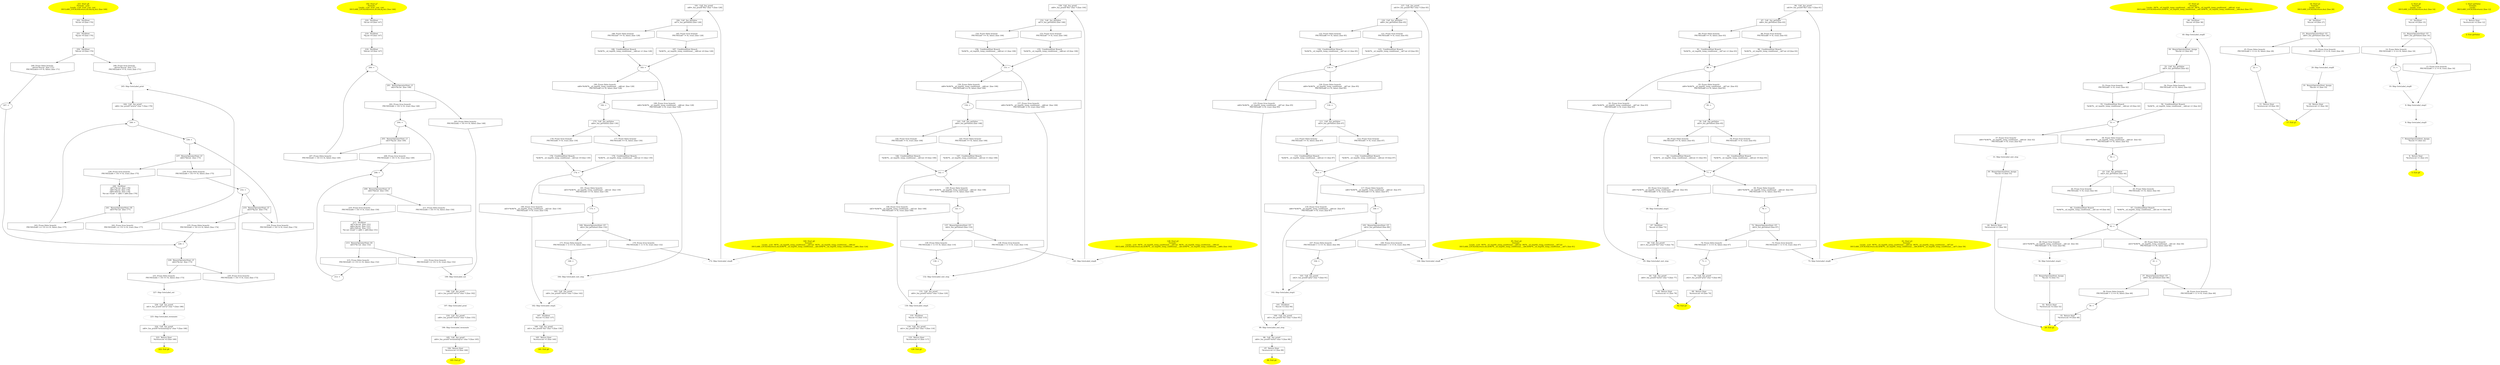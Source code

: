 /* @generated */
digraph iCFG {
252 [label="252:  DeclStmt \n   *&i:int =0 [line 170]\n " shape="box"]
	

	 252 -> 251 ;
251 [label="251:  DeclStmt \n   *&j:int =0 [line 170]\n " shape="box"]
	

	 251 -> 250 ;
250 [label="250:  DeclStmt \n   *&k:int =0 [line 170]\n " shape="box"]
	

	 250 -> 248 ;
	 250 -> 249 ;
249 [label="249: Prune (false branch) \n   n$10=*&q:int  [line 171]\n  PRUNE((n$10 == 0), false); [line 171]\n " shape="invhouse"]
	

	 249 -> 247 ;
248 [label="248: Prune (true branch) \n   n$10=*&q:int  [line 171]\n  PRUNE((n$10 != 0), true); [line 171]\n " shape="invhouse"]
	

	 248 -> 245 ;
247 [label="247: + \n  " ]
	

	 247 -> 228 ;
246 [label="246:  DeclStmt \n   n$7=*&i:int  [line 176]\n  n$8=*&j:int  [line 176]\n  n$9=*&k:int  [line 176]\n  *&v:int =((n$7 + n$8) + n$9) [line 176]\n " shape="box"]
	

	 246 -> 241 ;
245 [label="245: Skip GotoLabel_print \n  " color="gray"]
	

	 245 -> 244 ;
244 [label="244:  Call _fun_printf \n   n$6=_fun_printf(\"wow\\n\":char *) [line 179]\n " shape="box"]
	

	 244 -> 240 ;
243 [label="243: Prune (false branch) \n   PRUNE(((n$5 >= 15) == 0), false); [line 177]\n " shape="invhouse"]
	

	 243 -> 240 ;
242 [label="242: Prune (true branch) \n   PRUNE(((n$5 >= 15) != 0), true); [line 177]\n " shape="invhouse"]
	

	 242 -> 245 ;
241 [label="241:  BinaryOperatorStmt: GE \n   n$5=*&v:int  [line 177]\n " shape="box"]
	

	 241 -> 242 ;
	 241 -> 243 ;
240 [label="240: + \n  " ]
	

	 240 -> 236 ;
239 [label="239: Prune (false branch) \n   PRUNE(((n$4 < 10) == 0), false); [line 175]\n " shape="invhouse"]
	

	 239 -> 232 ;
238 [label="238: Prune (true branch) \n   PRUNE(((n$4 < 10) != 0), true); [line 175]\n " shape="invhouse"]
	

	 238 -> 246 ;
237 [label="237:  BinaryOperatorStmt: LT \n   n$4=*&k:int  [line 175]\n " shape="box"]
	

	 237 -> 238 ;
	 237 -> 239 ;
236 [label="236: + \n  " ]
	

	 236 -> 237 ;
235 [label="235: Prune (false branch) \n   PRUNE(((n$3 < 10) == 0), false); [line 174]\n " shape="invhouse"]
	

	 235 -> 228 ;
234 [label="234: Prune (true branch) \n   PRUNE(((n$3 < 10) != 0), true); [line 174]\n " shape="invhouse"]
	

	 234 -> 236 ;
233 [label="233:  BinaryOperatorStmt: LT \n   n$3=*&j:int  [line 174]\n " shape="box"]
	

	 233 -> 234 ;
	 233 -> 235 ;
232 [label="232: + \n  " ]
	

	 232 -> 233 ;
231 [label="231: Prune (false branch) \n   PRUNE(((n$2 < 10) == 0), false); [line 173]\n " shape="invhouse"]
	

	 231 -> 227 ;
230 [label="230: Prune (true branch) \n   PRUNE(((n$2 < 10) != 0), true); [line 173]\n " shape="invhouse"]
	

	 230 -> 232 ;
229 [label="229:  BinaryOperatorStmt: LT \n   n$2=*&i:int  [line 173]\n " shape="box"]
	

	 229 -> 230 ;
	 229 -> 231 ;
228 [label="228: + \n  " ]
	

	 228 -> 229 ;
227 [label="227: Skip GotoLabel_out \n  " color="gray"]
	

	 227 -> 226 ;
226 [label="226:  Call _fun_printf \n   n$1=_fun_printf(\"out!\\n\":char *) [line 186]\n " shape="box"]
	

	 226 -> 225 ;
225 [label="225: Skip GotoLabel_terminate \n  " color="gray"]
	

	 225 -> 224 ;
224 [label="224:  Call _fun_printf \n   n$0=_fun_printf(\"terminating!\\n\":char *) [line 188]\n " shape="box"]
	

	 224 -> 223 ;
223 [label="223:  Return Stmt \n   *&return:int =2 [line 189]\n " shape="box"]
	

	 223 -> 222 ;
222 [label="222: Exit g8 \n  " color=yellow style=filled]
	

221 [label="221: Start g8\nFormals:  q:int \nLocals:  v:int  k:int  j:int  i:int  \n   DECLARE_LOCALS(&return,&v,&k,&j,&i); [line 169]\n " color=yellow style=filled]
	

	 221 -> 252 ;
220 [label="220:  DeclStmt \n   *&i:int =0 [line 147]\n " shape="box"]
	

	 220 -> 219 ;
219 [label="219:  DeclStmt \n   *&j:int =0 [line 147]\n " shape="box"]
	

	 219 -> 218 ;
218 [label="218:  DeclStmt \n   *&k:int =0 [line 147]\n " shape="box"]
	

	 218 -> 200 ;
217 [label="217:  DeclStmt \n   n$7=*&i:int  [line 151]\n  n$8=*&j:int  [line 151]\n  n$9=*&k:int  [line 151]\n  *&v:int =((n$7 + n$8) + n$9) [line 151]\n " shape="box"]
	

	 217 -> 213 ;
216 [label="216:  Call _fun_printf \n   n$6=_fun_printf(\"wow\\n\":char *) [line 155]\n " shape="box"]
	

	 216 -> 196 ;
215 [label="215: Prune (false branch) \n   PRUNE(((n$5 >= 15) == 0), false); [line 152]\n " shape="invhouse"]
	

	 215 -> 212 ;
214 [label="214: Prune (true branch) \n   PRUNE(((n$5 >= 15) != 0), true); [line 152]\n " shape="invhouse"]
	

	 214 -> 199 ;
213 [label="213:  BinaryOperatorStmt: GE \n   n$5=*&v:int  [line 152]\n " shape="box"]
	

	 213 -> 214 ;
	 213 -> 215 ;
212 [label="212: + \n  " ]
	

	 212 -> 208 ;
211 [label="211: Prune (false branch) \n   PRUNE(((n$4 < 10) == 0), false); [line 150]\n " shape="invhouse"]
	

	 211 -> 204 ;
210 [label="210: Prune (true branch) \n   PRUNE(((n$4 < 10) != 0), true); [line 150]\n " shape="invhouse"]
	

	 210 -> 217 ;
209 [label="209:  BinaryOperatorStmt: LT \n   n$4=*&k:int  [line 150]\n " shape="box"]
	

	 209 -> 210 ;
	 209 -> 211 ;
208 [label="208: + \n  " ]
	

	 208 -> 209 ;
207 [label="207: Prune (false branch) \n   PRUNE(((n$3 < 10) == 0), false); [line 149]\n " shape="invhouse"]
	

	 207 -> 200 ;
206 [label="206: Prune (true branch) \n   PRUNE(((n$3 < 10) != 0), true); [line 149]\n " shape="invhouse"]
	

	 206 -> 208 ;
205 [label="205:  BinaryOperatorStmt: LT \n   n$3=*&j:int  [line 149]\n " shape="box"]
	

	 205 -> 206 ;
	 205 -> 207 ;
204 [label="204: + \n  " ]
	

	 204 -> 205 ;
203 [label="203: Prune (false branch) \n   PRUNE(((n$2 < 10) == 0), false); [line 148]\n " shape="invhouse"]
	

	 203 -> 199 ;
202 [label="202: Prune (true branch) \n   PRUNE(((n$2 < 10) != 0), true); [line 148]\n " shape="invhouse"]
	

	 202 -> 204 ;
201 [label="201:  BinaryOperatorStmt: LT \n   n$2=*&i:int  [line 148]\n " shape="box"]
	

	 201 -> 202 ;
	 201 -> 203 ;
200 [label="200: + \n  " ]
	

	 200 -> 201 ;
199 [label="199: Skip GotoLabel_out \n  " color="gray"]
	

	 199 -> 198 ;
198 [label="198:  Call _fun_printf \n   n$1=_fun_printf(\"out!\\n\":char *) [line 162]\n " shape="box"]
	

	 198 -> 197 ;
197 [label="197: Skip GotoLabel_print \n  " color="gray"]
	

	 197 -> 216 ;
196 [label="196: Skip GotoLabel_terminate \n  " color="gray"]
	

	 196 -> 195 ;
195 [label="195:  Call _fun_printf \n   n$0=_fun_printf(\"terminating!\\n\":char *) [line 165]\n " shape="box"]
	

	 195 -> 194 ;
194 [label="194:  Return Stmt \n   *&return:int =2 [line 166]\n " shape="box"]
	

	 194 -> 193 ;
193 [label="193: Exit g7 \n  " color=yellow style=filled]
	

192 [label="192: Start g7\nFormals: \nLocals:  v:int  k:int  j:int  i:int  \n   DECLARE_LOCALS(&return,&v,&k,&j,&i); [line 146]\n " color=yellow style=filled]
	

	 192 -> 220 ;
191 [label="191:  Call _fun_printf \n   n$9=_fun_printf(\"B\\n\":char *) [line 126]\n " shape="box"]
	

	 191 -> 184 ;
190 [label="190: Prune (false branch) \n   n$8=*&0$?%__sil_tmpSIL_temp_conditional___n$6:int  [line 128]\n  PRUNE((n$8 == 0), false); [line 128]\n " shape="invhouse"]
	

	 190 -> 182 ;
189 [label="189: Prune (true branch) \n   n$8=*&0$?%__sil_tmpSIL_temp_conditional___n$6:int  [line 128]\n  PRUNE((n$8 != 0), true); [line 128]\n " shape="invhouse"]
	

	 189 -> 164 ;
188 [label="188:  ConditinalStmt Branch \n   *&0$?%__sil_tmpSIL_temp_conditional___n$6:int =1 [line 128]\n " shape="box"]
	

	 188 -> 183 ;
187 [label="187:  ConditinalStmt Branch \n   *&0$?%__sil_tmpSIL_temp_conditional___n$6:int =0 [line 128]\n " shape="box"]
	

	 187 -> 183 ;
186 [label="186: Prune (false branch) \n   PRUNE((n$7 == 0), false); [line 128]\n " shape="invhouse"]
	

	 186 -> 188 ;
185 [label="185: Prune (true branch) \n   PRUNE((n$7 != 0), true); [line 128]\n " shape="invhouse"]
	

	 185 -> 187 ;
184 [label="184:  Call _fun_getValue \n   n$7=_fun_getValue() [line 128]\n " shape="box"]
	

	 184 -> 185 ;
	 184 -> 186 ;
183 [label="183: + \n  " ]
	

	 183 -> 189 ;
	 183 -> 190 ;
182 [label="182: + \n  " ]
	

	 182 -> 175 ;
181 [label="181: Prune (false branch) \n   n$5=*&0$?%__sil_tmpSIL_temp_conditional___n$3:int  [line 130]\n  PRUNE((n$5 == 0), false); [line 130]\n " shape="invhouse"]
	

	 181 -> 173 ;
180 [label="180: Prune (true branch) \n   n$5=*&0$?%__sil_tmpSIL_temp_conditional___n$3:int  [line 130]\n  PRUNE((n$5 != 0), true); [line 130]\n " shape="invhouse"]
	

	 180 -> 162 ;
179 [label="179:  ConditinalStmt Branch \n   *&0$?%__sil_tmpSIL_temp_conditional___n$3:int =1 [line 130]\n " shape="box"]
	

	 179 -> 174 ;
178 [label="178:  ConditinalStmt Branch \n   *&0$?%__sil_tmpSIL_temp_conditional___n$3:int =0 [line 130]\n " shape="box"]
	

	 178 -> 174 ;
177 [label="177: Prune (false branch) \n   PRUNE((n$4 == 0), false); [line 130]\n " shape="invhouse"]
	

	 177 -> 179 ;
176 [label="176: Prune (true branch) \n   PRUNE((n$4 != 0), true); [line 130]\n " shape="invhouse"]
	

	 176 -> 178 ;
175 [label="175:  Call _fun_getValue \n   n$4=_fun_getValue() [line 130]\n " shape="box"]
	

	 175 -> 176 ;
	 175 -> 177 ;
174 [label="174: + \n  " ]
	

	 174 -> 180 ;
	 174 -> 181 ;
173 [label="173: + \n  " ]
	

	 173 -> 169 ;
172 [label="172: Skip GotoLabel_stepB \n  " color="gray"]
	

	 172 -> 191 ;
171 [label="171: Prune (false branch) \n   PRUNE(((n$2 > 1) == 0), false); [line 132]\n " shape="invhouse"]
	

	 171 -> 168 ;
170 [label="170: Prune (true branch) \n   PRUNE(((n$2 > 1) != 0), true); [line 132]\n " shape="invhouse"]
	

	 170 -> 172 ;
169 [label="169:  BinaryOperatorStmt: GT \n   n$2=_fun_getValue() [line 132]\n " shape="box"]
	

	 169 -> 170 ;
	 169 -> 171 ;
168 [label="168: + \n  " ]
	

	 168 -> 164 ;
167 [label="167:  DeclStmt \n   *&a:int =2 [line 137]\n " shape="box"]
	

	 167 -> 166 ;
166 [label="166:  Call _fun_printf \n   n$1=_fun_printf(\"A\\n\":char *) [line 138]\n " shape="box"]
	

	 166 -> 165 ;
165 [label="165:  Return Stmt \n   *&return:int =1 [line 140]\n " shape="box"]
	

	 165 -> 161 ;
164 [label="164: Skip GotoLabel_exit_step \n  " color="gray"]
	

	 164 -> 163 ;
163 [label="163:  Call _fun_printf \n   n$0=_fun_printf(\"exit\\n\":char *) [line 142]\n " shape="box"]
	

	 163 -> 162 ;
162 [label="162: Skip GotoLabel_stepA \n  " color="gray"]
	

	 162 -> 167 ;
161 [label="161: Exit g6 \n  " color=yellow style=filled]
	

160 [label="160: Start g6\nFormals: \nLocals:  a:int  0$?%__sil_tmpSIL_temp_conditional___n$3:int  0$?%__sil_tmpSIL_temp_conditional___n$6:int  \n   DECLARE_LOCALS(&return,&a,&0$?%__sil_tmpSIL_temp_conditional___n$3,&0$?%__sil_tmpSIL_temp_conditional___n$6); [line 124]\n " color=yellow style=filled]
	

	 160 -> 172 ;
159 [label="159:  Call _fun_printf \n   n$9=_fun_printf(\"B\\n\":char *) [line 104]\n " shape="box"]
	

	 159 -> 152 ;
158 [label="158: Prune (false branch) \n   n$8=*&0$?%__sil_tmpSIL_temp_conditional___n$6:int  [line 106]\n  PRUNE((n$8 == 0), false); [line 106]\n " shape="invhouse"]
	

	 158 -> 150 ;
157 [label="157: Prune (true branch) \n   n$8=*&0$?%__sil_tmpSIL_temp_conditional___n$6:int  [line 106]\n  PRUNE((n$8 != 0), true); [line 106]\n " shape="invhouse"]
	

	 157 -> 132 ;
156 [label="156:  ConditinalStmt Branch \n   *&0$?%__sil_tmpSIL_temp_conditional___n$6:int =1 [line 106]\n " shape="box"]
	

	 156 -> 151 ;
155 [label="155:  ConditinalStmt Branch \n   *&0$?%__sil_tmpSIL_temp_conditional___n$6:int =0 [line 106]\n " shape="box"]
	

	 155 -> 151 ;
154 [label="154: Prune (false branch) \n   PRUNE((n$7 == 0), false); [line 106]\n " shape="invhouse"]
	

	 154 -> 156 ;
153 [label="153: Prune (true branch) \n   PRUNE((n$7 != 0), true); [line 106]\n " shape="invhouse"]
	

	 153 -> 155 ;
152 [label="152:  Call _fun_getValue \n   n$7=_fun_getValue() [line 106]\n " shape="box"]
	

	 152 -> 153 ;
	 152 -> 154 ;
151 [label="151: + \n  " ]
	

	 151 -> 157 ;
	 151 -> 158 ;
150 [label="150: + \n  " ]
	

	 150 -> 143 ;
149 [label="149: Prune (false branch) \n   n$5=*&0$?%__sil_tmpSIL_temp_conditional___n$3:int  [line 108]\n  PRUNE((n$5 == 0), false); [line 108]\n " shape="invhouse"]
	

	 149 -> 141 ;
148 [label="148: Prune (true branch) \n   n$5=*&0$?%__sil_tmpSIL_temp_conditional___n$3:int  [line 108]\n  PRUNE((n$5 != 0), true); [line 108]\n " shape="invhouse"]
	

	 148 -> 130 ;
147 [label="147:  ConditinalStmt Branch \n   *&0$?%__sil_tmpSIL_temp_conditional___n$3:int =1 [line 108]\n " shape="box"]
	

	 147 -> 142 ;
146 [label="146:  ConditinalStmt Branch \n   *&0$?%__sil_tmpSIL_temp_conditional___n$3:int =0 [line 108]\n " shape="box"]
	

	 146 -> 142 ;
145 [label="145: Prune (false branch) \n   PRUNE((n$4 == 0), false); [line 108]\n " shape="invhouse"]
	

	 145 -> 147 ;
144 [label="144: Prune (true branch) \n   PRUNE((n$4 != 0), true); [line 108]\n " shape="invhouse"]
	

	 144 -> 146 ;
143 [label="143:  Call _fun_getValue \n   n$4=_fun_getValue() [line 108]\n " shape="box"]
	

	 143 -> 144 ;
	 143 -> 145 ;
142 [label="142: + \n  " ]
	

	 142 -> 148 ;
	 142 -> 149 ;
141 [label="141: + \n  " ]
	

	 141 -> 137 ;
140 [label="140: Skip GotoLabel_stepB \n  " color="gray"]
	

	 140 -> 159 ;
139 [label="139: Prune (false branch) \n   PRUNE(((n$2 > 1) == 0), false); [line 110]\n " shape="invhouse"]
	

	 139 -> 136 ;
138 [label="138: Prune (true branch) \n   PRUNE(((n$2 > 1) != 0), true); [line 110]\n " shape="invhouse"]
	

	 138 -> 140 ;
137 [label="137:  BinaryOperatorStmt: GT \n   n$2=_fun_getValue() [line 110]\n " shape="box"]
	

	 137 -> 138 ;
	 137 -> 139 ;
136 [label="136: + \n  " ]
	

	 136 -> 132 ;
135 [label="135:  DeclStmt \n   *&a:int =2 [line 115]\n " shape="box"]
	

	 135 -> 134 ;
134 [label="134:  Call _fun_printf \n   n$1=_fun_printf(\"A\\n\":char *) [line 116]\n " shape="box"]
	

	 134 -> 133 ;
133 [label="133:  Return Stmt \n   *&return:int =1 [line 117]\n " shape="box"]
	

	 133 -> 129 ;
132 [label="132: Skip GotoLabel_exit_step \n  " color="gray"]
	

	 132 -> 131 ;
131 [label="131:  Call _fun_printf \n   n$0=_fun_printf(\"exit\\n\":char *) [line 120]\n " shape="box"]
	

	 131 -> 130 ;
130 [label="130: Skip GotoLabel_stepA \n  " color="gray"]
	

	 130 -> 135 ;
129 [label="129: Exit g5 \n  " color=yellow style=filled]
	

128 [label="128: Start g5\nFormals: \nLocals:  a:int  0$?%__sil_tmpSIL_temp_conditional___n$3:int  0$?%__sil_tmpSIL_temp_conditional___n$6:int  \n   DECLARE_LOCALS(&return,&a,&0$?%__sil_tmpSIL_temp_conditional___n$3,&0$?%__sil_tmpSIL_temp_conditional___n$6); [line 102]\n " color=yellow style=filled]
	

	 128 -> 140 ;
127 [label="127:  Call _fun_printf \n   n$10=_fun_printf(\"B\\n\":char *) [line 83]\n " shape="box"]
	

	 127 -> 120 ;
126 [label="126: Prune (false branch) \n   n$9=*&0$?%__sil_tmpSIL_temp_conditional___n$7:int  [line 85]\n  PRUNE((n$9 == 0), false); [line 85]\n " shape="invhouse"]
	

	 126 -> 118 ;
125 [label="125: Prune (true branch) \n   n$9=*&0$?%__sil_tmpSIL_temp_conditional___n$7:int  [line 85]\n  PRUNE((n$9 != 0), true); [line 85]\n " shape="invhouse"]
	

	 125 -> 99 ;
124 [label="124:  ConditinalStmt Branch \n   *&0$?%__sil_tmpSIL_temp_conditional___n$7:int =1 [line 85]\n " shape="box"]
	

	 124 -> 119 ;
123 [label="123:  ConditinalStmt Branch \n   *&0$?%__sil_tmpSIL_temp_conditional___n$7:int =0 [line 85]\n " shape="box"]
	

	 123 -> 119 ;
122 [label="122: Prune (false branch) \n   PRUNE((n$8 == 0), false); [line 85]\n " shape="invhouse"]
	

	 122 -> 124 ;
121 [label="121: Prune (true branch) \n   PRUNE((n$8 != 0), true); [line 85]\n " shape="invhouse"]
	

	 121 -> 123 ;
120 [label="120:  Call _fun_getValue \n   n$8=_fun_getValue() [line 85]\n " shape="box"]
	

	 120 -> 121 ;
	 120 -> 122 ;
119 [label="119: + \n  " ]
	

	 119 -> 125 ;
	 119 -> 126 ;
118 [label="118: + \n  " ]
	

	 118 -> 111 ;
117 [label="117: Prune (false branch) \n   n$6=*&0$?%__sil_tmpSIL_temp_conditional___n$4:int  [line 87]\n  PRUNE((n$6 == 0), false); [line 87]\n " shape="invhouse"]
	

	 117 -> 109 ;
116 [label="116: Prune (true branch) \n   n$6=*&0$?%__sil_tmpSIL_temp_conditional___n$4:int  [line 87]\n  PRUNE((n$6 != 0), true); [line 87]\n " shape="invhouse"]
	

	 116 -> 102 ;
115 [label="115:  ConditinalStmt Branch \n   *&0$?%__sil_tmpSIL_temp_conditional___n$4:int =1 [line 87]\n " shape="box"]
	

	 115 -> 110 ;
114 [label="114:  ConditinalStmt Branch \n   *&0$?%__sil_tmpSIL_temp_conditional___n$4:int =0 [line 87]\n " shape="box"]
	

	 114 -> 110 ;
113 [label="113: Prune (false branch) \n   PRUNE((n$5 == 0), false); [line 87]\n " shape="invhouse"]
	

	 113 -> 115 ;
112 [label="112: Prune (true branch) \n   PRUNE((n$5 != 0), true); [line 87]\n " shape="invhouse"]
	

	 112 -> 114 ;
111 [label="111:  Call _fun_getValue \n   n$5=_fun_getValue() [line 87]\n " shape="box"]
	

	 111 -> 112 ;
	 111 -> 113 ;
110 [label="110: + \n  " ]
	

	 110 -> 116 ;
	 110 -> 117 ;
109 [label="109: + \n  " ]
	

	 109 -> 105 ;
108 [label="108: Skip GotoLabel_stepB \n  " color="gray"]
	

	 108 -> 127 ;
107 [label="107: Prune (false branch) \n   PRUNE(((n$3 > 1) == 0), false); [line 89]\n " shape="invhouse"]
	

	 107 -> 104 ;
106 [label="106: Prune (true branch) \n   PRUNE(((n$3 > 1) != 0), true); [line 89]\n " shape="invhouse"]
	

	 106 -> 108 ;
105 [label="105:  BinaryOperatorStmt: GT \n   n$3=_fun_getValue() [line 89]\n " shape="box"]
	

	 105 -> 106 ;
	 105 -> 107 ;
104 [label="104: + \n  " ]
	

	 104 -> 103 ;
103 [label="103:  Call _fun_printf \n   n$2=_fun_printf(\"g4\\n\":char *) [line 91]\n " shape="box"]
	

	 103 -> 102 ;
102 [label="102: Skip GotoLabel_stepA \n  " color="gray"]
	

	 102 -> 101 ;
101 [label="101:  DeclStmt \n   *&a:int =2 [line 94]\n " shape="box"]
	

	 101 -> 100 ;
100 [label="100:  Call _fun_printf \n   n$1=_fun_printf(\"A\\n\":char *) [line 95]\n " shape="box"]
	

	 100 -> 99 ;
99 [label="99: Skip GotoLabel_exit_step \n  " color="gray"]
	

	 99 -> 98 ;
98 [label="98:  Call _fun_printf \n   n$0=_fun_printf(\"exit\\n\":char *) [line 98]\n " shape="box"]
	

	 98 -> 97 ;
97 [label="97:  Return Stmt \n   *&return:int =1 [line 99]\n " shape="box"]
	

	 97 -> 96 ;
96 [label="96: Exit g4 \n  " color=yellow style=filled]
	

95 [label="95: Start g4\nFormals: \nLocals:  a:int  0$?%__sil_tmpSIL_temp_conditional___n$4:int  0$?%__sil_tmpSIL_temp_conditional___n$7:int  \n   DECLARE_LOCALS(&return,&a,&0$?%__sil_tmpSIL_temp_conditional___n$4,&0$?%__sil_tmpSIL_temp_conditional___n$7); [line 81]\n " color=yellow style=filled]
	

	 95 -> 108 ;
94 [label="94:  Call _fun_printf \n   n$10=_fun_printf(\"B\\n\":char *) [line 61]\n " shape="box"]
	

	 94 -> 87 ;
93 [label="93: Prune (false branch) \n   n$9=*&0$?%__sil_tmpSIL_temp_conditional___n$7:int  [line 63]\n  PRUNE((n$9 == 0), false); [line 63]\n " shape="invhouse"]
	

	 93 -> 85 ;
92 [label="92: Prune (true branch) \n   n$9=*&0$?%__sil_tmpSIL_temp_conditional___n$7:int  [line 63]\n  PRUNE((n$9 != 0), true); [line 63]\n " shape="invhouse"]
	

	 92 -> 65 ;
91 [label="91:  ConditinalStmt Branch \n   *&0$?%__sil_tmpSIL_temp_conditional___n$7:int =1 [line 63]\n " shape="box"]
	

	 91 -> 86 ;
90 [label="90:  ConditinalStmt Branch \n   *&0$?%__sil_tmpSIL_temp_conditional___n$7:int =0 [line 63]\n " shape="box"]
	

	 90 -> 86 ;
89 [label="89: Prune (false branch) \n   PRUNE((n$8 == 0), false); [line 63]\n " shape="invhouse"]
	

	 89 -> 91 ;
88 [label="88: Prune (true branch) \n   PRUNE((n$8 != 0), true); [line 63]\n " shape="invhouse"]
	

	 88 -> 90 ;
87 [label="87:  Call _fun_getValue \n   n$8=_fun_getValue() [line 63]\n " shape="box"]
	

	 87 -> 88 ;
	 87 -> 89 ;
86 [label="86: + \n  " ]
	

	 86 -> 92 ;
	 86 -> 93 ;
85 [label="85: + \n  " ]
	

	 85 -> 78 ;
84 [label="84: Prune (false branch) \n   n$6=*&0$?%__sil_tmpSIL_temp_conditional___n$4:int  [line 65]\n  PRUNE((n$6 == 0), false); [line 65]\n " shape="invhouse"]
	

	 84 -> 76 ;
83 [label="83: Prune (true branch) \n   n$6=*&0$?%__sil_tmpSIL_temp_conditional___n$4:int  [line 65]\n  PRUNE((n$6 != 0), true); [line 65]\n " shape="invhouse"]
	

	 83 -> 68 ;
82 [label="82:  ConditinalStmt Branch \n   *&0$?%__sil_tmpSIL_temp_conditional___n$4:int =1 [line 65]\n " shape="box"]
	

	 82 -> 77 ;
81 [label="81:  ConditinalStmt Branch \n   *&0$?%__sil_tmpSIL_temp_conditional___n$4:int =0 [line 65]\n " shape="box"]
	

	 81 -> 77 ;
80 [label="80: Prune (false branch) \n   PRUNE((n$5 == 0), false); [line 65]\n " shape="invhouse"]
	

	 80 -> 82 ;
79 [label="79: Prune (true branch) \n   PRUNE((n$5 != 0), true); [line 65]\n " shape="invhouse"]
	

	 79 -> 81 ;
78 [label="78:  Call _fun_getValue \n   n$5=_fun_getValue() [line 65]\n " shape="box"]
	

	 78 -> 79 ;
	 78 -> 80 ;
77 [label="77: + \n  " ]
	

	 77 -> 83 ;
	 77 -> 84 ;
76 [label="76: + \n  " ]
	

	 76 -> 72 ;
75 [label="75: Skip GotoLabel_stepB \n  " color="gray"]
	

	 75 -> 94 ;
74 [label="74: Prune (false branch) \n   PRUNE(((n$3 > 1) == 0), false); [line 67]\n " shape="invhouse"]
	

	 74 -> 71 ;
73 [label="73: Prune (true branch) \n   PRUNE(((n$3 > 1) != 0), true); [line 67]\n " shape="invhouse"]
	

	 73 -> 75 ;
72 [label="72:  BinaryOperatorStmt: GT \n   n$3=_fun_getValue() [line 67]\n " shape="box"]
	

	 72 -> 73 ;
	 72 -> 74 ;
71 [label="71: + \n  " ]
	

	 71 -> 70 ;
70 [label="70:  Call _fun_printf \n   n$2=_fun_printf(\"g3\\n\":char *) [line 69]\n " shape="box"]
	

	 70 -> 69 ;
69 [label="69:  Return Stmt \n   *&return:int =0 [line 70]\n " shape="box"]
	

	 69 -> 62 ;
68 [label="68: Skip GotoLabel_stepA \n  " color="gray"]
	

	 68 -> 67 ;
67 [label="67:  DeclStmt \n   *&a:int =2 [line 73]\n " shape="box"]
	

	 67 -> 66 ;
66 [label="66:  Call _fun_printf \n   n$1=_fun_printf(\"A\\n\":char *) [line 74]\n " shape="box"]
	

	 66 -> 65 ;
65 [label="65: Skip GotoLabel_exit_step \n  " color="gray"]
	

	 65 -> 64 ;
64 [label="64:  Call _fun_printf \n   n$0=_fun_printf(\"exit\\n\":char *) [line 77]\n " shape="box"]
	

	 64 -> 63 ;
63 [label="63:  Return Stmt \n   *&return:int =1 [line 78]\n " shape="box"]
	

	 63 -> 62 ;
62 [label="62: Exit g3 \n  " color=yellow style=filled]
	

61 [label="61: Start g3\nFormals: \nLocals:  a:int  0$?%__sil_tmpSIL_temp_conditional___n$4:int  0$?%__sil_tmpSIL_temp_conditional___n$7:int  \n   DECLARE_LOCALS(&return,&a,&0$?%__sil_tmpSIL_temp_conditional___n$4,&0$?%__sil_tmpSIL_temp_conditional___n$7); [line 59]\n " color=yellow style=filled]
	

	 61 -> 75 ;
60 [label="60:  DeclStmt \n   *&a:int =0 [line 38]\n " shape="box"]
	

	 60 -> 40 ;
59 [label="59:  BinaryOperatorStmt: Assign \n   *&a:int =1 [line 40]\n " shape="box"]
	

	 59 -> 52 ;
58 [label="58: Prune (false branch) \n   n$6=*&0$?%__sil_tmpSIL_temp_conditional___n$4:int  [line 42]\n  PRUNE((n$6 == 0), false); [line 42]\n " shape="invhouse"]
	

	 58 -> 50 ;
57 [label="57: Prune (true branch) \n   n$6=*&0$?%__sil_tmpSIL_temp_conditional___n$4:int  [line 42]\n  PRUNE((n$6 != 0), true); [line 42]\n " shape="invhouse"]
	

	 57 -> 31 ;
56 [label="56:  ConditinalStmt Branch \n   *&0$?%__sil_tmpSIL_temp_conditional___n$4:int =1 [line 42]\n " shape="box"]
	

	 56 -> 51 ;
55 [label="55:  ConditinalStmt Branch \n   *&0$?%__sil_tmpSIL_temp_conditional___n$4:int =0 [line 42]\n " shape="box"]
	

	 55 -> 51 ;
54 [label="54: Prune (false branch) \n   PRUNE((n$5 == 0), false); [line 42]\n " shape="invhouse"]
	

	 54 -> 56 ;
53 [label="53: Prune (true branch) \n   PRUNE((n$5 != 0), true); [line 42]\n " shape="invhouse"]
	

	 53 -> 55 ;
52 [label="52:  Call _fun_getValue \n   n$5=_fun_getValue() [line 42]\n " shape="box"]
	

	 52 -> 53 ;
	 52 -> 54 ;
51 [label="51: + \n  " ]
	

	 51 -> 57 ;
	 51 -> 58 ;
50 [label="50: + \n  " ]
	

	 50 -> 43 ;
49 [label="49: Prune (false branch) \n   n$3=*&0$?%__sil_tmpSIL_temp_conditional___n$1:int  [line 44]\n  PRUNE((n$3 == 0), false); [line 44]\n " shape="invhouse"]
	

	 49 -> 41 ;
48 [label="48: Prune (true branch) \n   n$3=*&0$?%__sil_tmpSIL_temp_conditional___n$1:int  [line 44]\n  PRUNE((n$3 != 0), true); [line 44]\n " shape="invhouse"]
	

	 48 -> 34 ;
47 [label="47:  ConditinalStmt Branch \n   *&0$?%__sil_tmpSIL_temp_conditional___n$1:int =1 [line 44]\n " shape="box"]
	

	 47 -> 42 ;
46 [label="46:  ConditinalStmt Branch \n   *&0$?%__sil_tmpSIL_temp_conditional___n$1:int =0 [line 44]\n " shape="box"]
	

	 46 -> 42 ;
45 [label="45: Prune (false branch) \n   PRUNE((n$2 == 0), false); [line 44]\n " shape="invhouse"]
	

	 45 -> 47 ;
44 [label="44: Prune (true branch) \n   PRUNE((n$2 != 0), true); [line 44]\n " shape="invhouse"]
	

	 44 -> 46 ;
43 [label="43:  Call _fun_getValue \n   n$2=_fun_getValue() [line 44]\n " shape="box"]
	

	 43 -> 44 ;
	 43 -> 45 ;
42 [label="42: + \n  " ]
	

	 42 -> 48 ;
	 42 -> 49 ;
41 [label="41: + \n  " ]
	

	 41 -> 37 ;
40 [label="40: Skip GotoLabel_stepB \n  " color="gray"]
	

	 40 -> 59 ;
39 [label="39: Prune (false branch) \n   PRUNE(((n$0 > 1) == 0), false); [line 46]\n " shape="invhouse"]
	

	 39 -> 36 ;
38 [label="38: Prune (true branch) \n   PRUNE(((n$0 > 1) != 0), true); [line 46]\n " shape="invhouse"]
	

	 38 -> 40 ;
37 [label="37:  BinaryOperatorStmt: GT \n   n$0=_fun_getValue() [line 46]\n " shape="box"]
	

	 37 -> 38 ;
	 37 -> 39 ;
36 [label="36: + \n  " ]
	

	 36 -> 35 ;
35 [label="35:  Return Stmt \n   *&return:int =0 [line 48]\n " shape="box"]
	

	 35 -> 28 ;
34 [label="34: Skip GotoLabel_stepA \n  " color="gray"]
	

	 34 -> 33 ;
33 [label="33:  BinaryOperatorStmt: Assign \n   *&a:int =2 [line 51]\n " shape="box"]
	

	 33 -> 32 ;
32 [label="32:  Return Stmt \n   *&return:int =2 [line 52]\n " shape="box"]
	

	 32 -> 28 ;
31 [label="31: Skip GotoLabel_exit_step \n  " color="gray"]
	

	 31 -> 30 ;
30 [label="30:  BinaryOperatorStmt: Assign \n   *&a:int =3 [line 55]\n " shape="box"]
	

	 30 -> 29 ;
29 [label="29:  Return Stmt \n   *&return:int =1 [line 56]\n " shape="box"]
	

	 29 -> 28 ;
28 [label="28: Exit g2 \n  " color=yellow style=filled]
	

27 [label="27: Start g2\nFormals: \nLocals:  0$?%__sil_tmpSIL_temp_conditional___n$1:int  0$?%__sil_tmpSIL_temp_conditional___n$4:int  a:int  \n   DECLARE_LOCALS(&return,&0$?%__sil_tmpSIL_temp_conditional___n$1,&0$?%__sil_tmpSIL_temp_conditional___n$4,&a); [line 37]\n " color=yellow style=filled]
	

	 27 -> 60 ;
26 [label="26:  DeclStmt \n   *&a:int =0 [line 27]\n " shape="box"]
	

	 26 -> 23 ;
25 [label="25: Prune (false branch) \n   PRUNE(((n$0 > 1) == 0), false); [line 28]\n " shape="invhouse"]
	

	 25 -> 22 ;
24 [label="24: Prune (true branch) \n   PRUNE(((n$0 > 1) != 0), true); [line 28]\n " shape="invhouse"]
	

	 24 -> 20 ;
23 [label="23:  BinaryOperatorStmt: GT \n   n$0=_fun_getValue() [line 28]\n " shape="box"]
	

	 23 -> 24 ;
	 23 -> 25 ;
22 [label="22: + \n  " ]
	

	 22 -> 21 ;
21 [label="21:  Return Stmt \n   *&return:int =0 [line 30]\n " shape="box"]
	

	 21 -> 17 ;
20 [label="20: Skip GotoLabel_stepB \n  " color="gray"]
	

	 20 -> 19 ;
19 [label="19:  BinaryOperatorStmt: Assign \n   *&a:int =1 [line 33]\n " shape="box"]
	

	 19 -> 18 ;
18 [label="18:  Return Stmt \n   *&return:int =1 [line 34]\n " shape="box"]
	

	 18 -> 17 ;
17 [label="17: Exit g1 \n  " color=yellow style=filled]
	

16 [label="16: Start g1\nFormals: \nLocals:  a:int  \n   DECLARE_LOCALS(&return,&a); [line 26]\n " color=yellow style=filled]
	

	 16 -> 26 ;
15 [label="15:  DeclStmt \n   *&a:int =0 [line 15]\n " shape="box"]
	

	 15 -> 12 ;
14 [label="14: Prune (false branch) \n   PRUNE(((n$0 > 1) == 0), false); [line 16]\n " shape="invhouse"]
	

	 14 -> 11 ;
13 [label="13: Prune (true branch) \n   PRUNE(((n$0 > 1) != 0), true); [line 16]\n " shape="invhouse"]
	

	 13 -> 9 ;
12 [label="12:  BinaryOperatorStmt: GT \n   n$0=_fun_getValue() [line 16]\n " shape="box"]
	

	 12 -> 13 ;
	 12 -> 14 ;
11 [label="11: + \n  " ]
	

	 11 -> 10 ;
10 [label="10: Skip GotoLabel_stepB \n  " color="gray"]
	

	 10 -> 9 ;
9 [label="9: Skip GotoLabel_stepC \n  " color="gray"]
	

	 9 -> 8 ;
8 [label="8: Skip GotoLabel_stepD \n  " color="gray"]
	

	 8 -> 7 ;
7 [label="7:  BinaryOperatorStmt: Assign \n   *&a:int =1 [line 22]\n " shape="box"]
	

	 7 -> 6 ;
6 [label="6:  Return Stmt \n   *&return:int =1 [line 23]\n " shape="box"]
	

	 6 -> 5 ;
5 [label="5: Exit g0 \n  " color=yellow style=filled]
	

4 [label="4: Start g0\nFormals: \nLocals:  a:int  \n   DECLARE_LOCALS(&return,&a); [line 14]\n " color=yellow style=filled]
	

	 4 -> 15 ;
3 [label="3:  Return Stmt \n   *&return:int =2 [line 12]\n " shape="box"]
	

	 3 -> 2 ;
2 [label="2: Exit getValue \n  " color=yellow style=filled]
	

1 [label="1: Start getValue\nFormals: \nLocals:  \n   DECLARE_LOCALS(&return); [line 12]\n " color=yellow style=filled]
	

	 1 -> 3 ;
}
